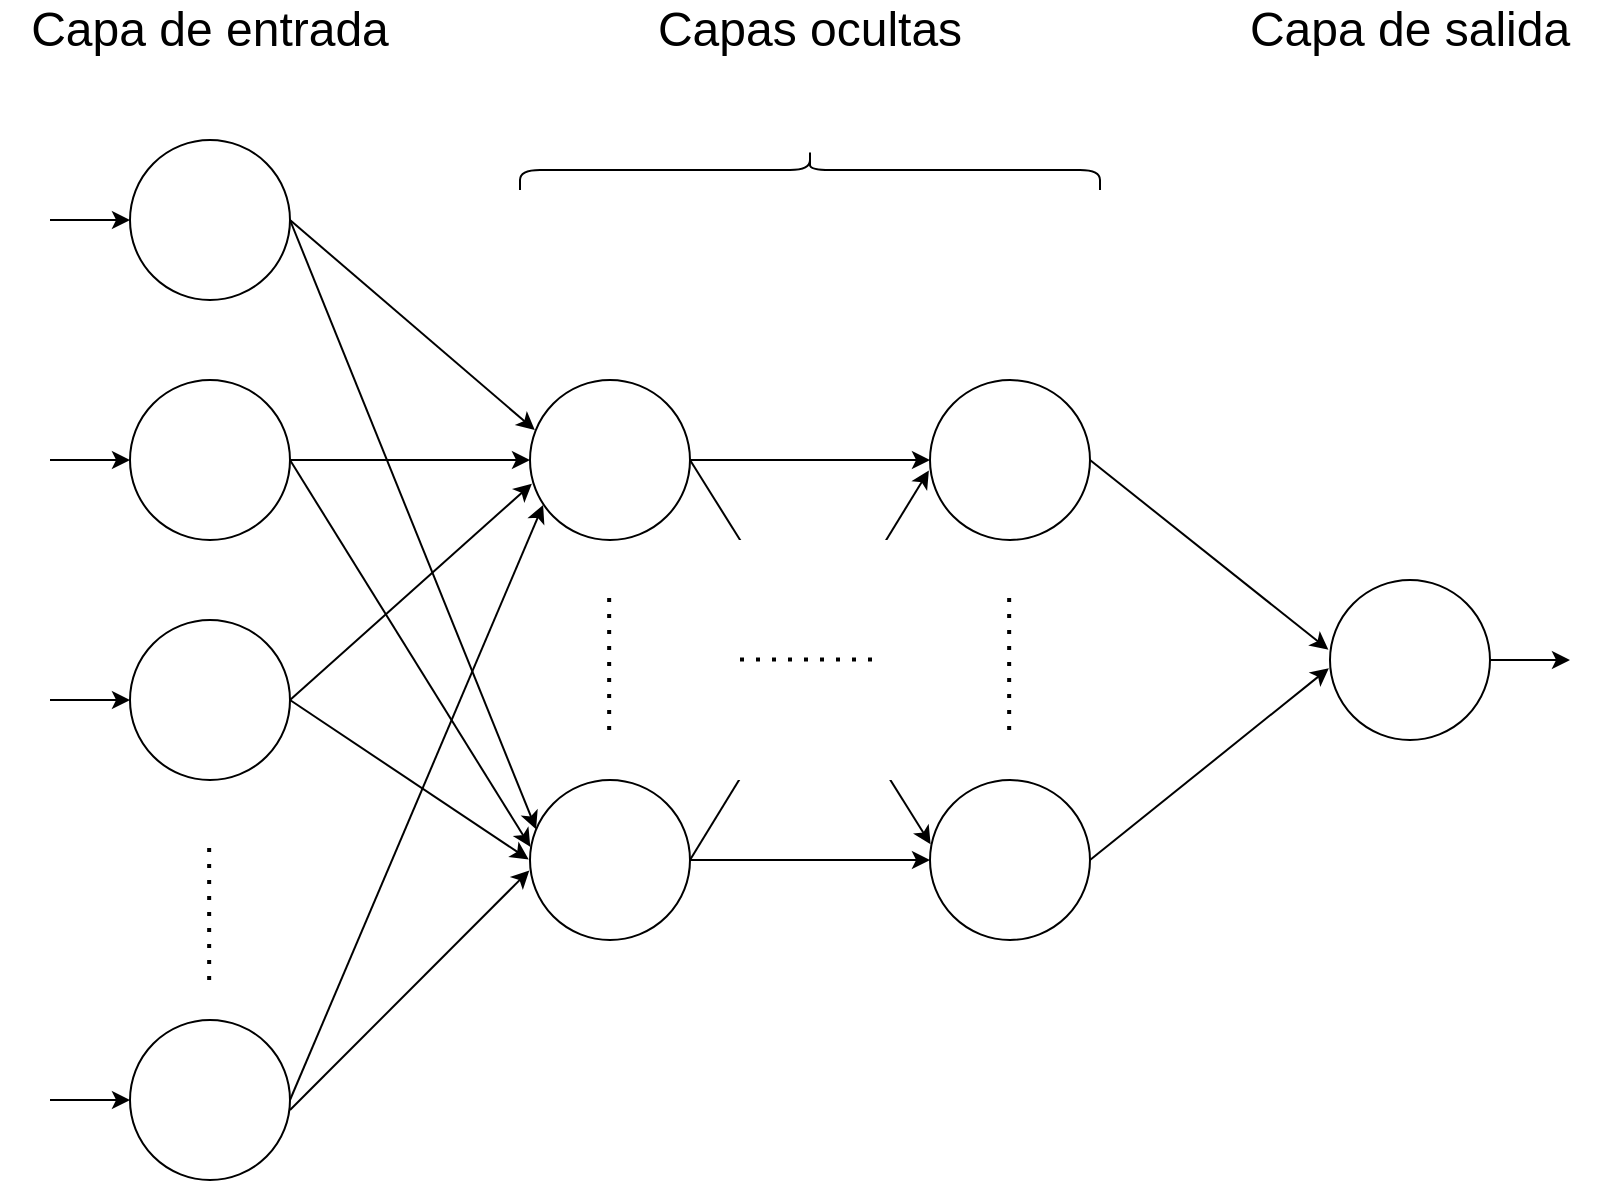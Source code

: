 <mxfile version="27.0.6">
  <diagram name="Page-1" id="9413ZzmbC4SLktjv5S51">
    <mxGraphModel dx="1722" dy="997" grid="1" gridSize="10" guides="1" tooltips="1" connect="1" arrows="1" fold="1" page="1" pageScale="1" pageWidth="850" pageHeight="1100" background="none" math="0" shadow="0">
      <root>
        <mxCell id="0" />
        <mxCell id="1" parent="0" />
        <mxCell id="z53P3aVGm_m0DSTrafrd-5" value="" style="ellipse;whiteSpace=wrap;html=1;aspect=fixed;container=0;" parent="1" vertex="1">
          <mxGeometry x="285" y="475" width="80" height="80" as="geometry" />
        </mxCell>
        <mxCell id="z53P3aVGm_m0DSTrafrd-6" value="" style="ellipse;whiteSpace=wrap;html=1;aspect=fixed;container=0;" parent="1" vertex="1">
          <mxGeometry x="285" y="675" width="80" height="80" as="geometry" />
        </mxCell>
        <mxCell id="z53P3aVGm_m0DSTrafrd-9" value="" style="ellipse;whiteSpace=wrap;html=1;aspect=fixed;container=0;" parent="1" vertex="1">
          <mxGeometry x="485" y="475" width="80" height="80" as="geometry" />
        </mxCell>
        <mxCell id="z53P3aVGm_m0DSTrafrd-10" value="" style="ellipse;whiteSpace=wrap;html=1;aspect=fixed;container=0;" parent="1" vertex="1">
          <mxGeometry x="485" y="675" width="80" height="80" as="geometry" />
        </mxCell>
        <mxCell id="z53P3aVGm_m0DSTrafrd-11" value="" style="ellipse;whiteSpace=wrap;html=1;aspect=fixed;container=0;" parent="1" vertex="1">
          <mxGeometry x="685" y="575" width="80" height="80" as="geometry" />
        </mxCell>
        <mxCell id="z53P3aVGm_m0DSTrafrd-1" value="" style="ellipse;whiteSpace=wrap;html=1;aspect=fixed;container=0;" parent="1" vertex="1">
          <mxGeometry x="85" y="355" width="80" height="80" as="geometry" />
        </mxCell>
        <mxCell id="z53P3aVGm_m0DSTrafrd-15" style="edgeStyle=orthogonalEdgeStyle;rounded=0;orthogonalLoop=1;jettySize=auto;html=1;entryX=0;entryY=0.5;entryDx=0;entryDy=0;" parent="1" source="z53P3aVGm_m0DSTrafrd-2" target="z53P3aVGm_m0DSTrafrd-5" edge="1">
          <mxGeometry relative="1" as="geometry" />
        </mxCell>
        <mxCell id="z53P3aVGm_m0DSTrafrd-2" value="" style="ellipse;whiteSpace=wrap;html=1;aspect=fixed;container=0;" parent="1" vertex="1">
          <mxGeometry x="85" y="475" width="80" height="80" as="geometry" />
        </mxCell>
        <mxCell id="z53P3aVGm_m0DSTrafrd-3" value="" style="ellipse;whiteSpace=wrap;html=1;aspect=fixed;container=0;" parent="1" vertex="1">
          <mxGeometry x="85" y="595" width="80" height="80" as="geometry" />
        </mxCell>
        <mxCell id="z53P3aVGm_m0DSTrafrd-16" style="rounded=0;orthogonalLoop=1;jettySize=auto;html=1;entryX=0.082;entryY=0.781;entryDx=0;entryDy=0;exitX=1;exitY=0.5;exitDx=0;exitDy=0;entryPerimeter=0;" parent="1" source="z53P3aVGm_m0DSTrafrd-4" target="z53P3aVGm_m0DSTrafrd-5" edge="1">
          <mxGeometry relative="1" as="geometry" />
        </mxCell>
        <mxCell id="z53P3aVGm_m0DSTrafrd-17" style="rounded=0;orthogonalLoop=1;jettySize=auto;html=1;entryX=-0.004;entryY=0.565;entryDx=0;entryDy=0;exitX=1;exitY=0.5;exitDx=0;exitDy=0;entryPerimeter=0;" parent="1" target="z53P3aVGm_m0DSTrafrd-6" edge="1">
          <mxGeometry relative="1" as="geometry">
            <mxPoint x="165" y="840" as="sourcePoint" />
            <mxPoint x="285" y="720" as="targetPoint" />
          </mxGeometry>
        </mxCell>
        <mxCell id="z53P3aVGm_m0DSTrafrd-4" value="" style="ellipse;whiteSpace=wrap;html=1;aspect=fixed;container=0;" parent="1" vertex="1">
          <mxGeometry x="85" y="795" width="80" height="80" as="geometry" />
        </mxCell>
        <mxCell id="z53P3aVGm_m0DSTrafrd-14" value="" style="endArrow=classic;html=1;rounded=0;exitX=1;exitY=0.5;exitDx=0;exitDy=0;entryX=0.03;entryY=0.313;entryDx=0;entryDy=0;entryPerimeter=0;" parent="1" source="z53P3aVGm_m0DSTrafrd-1" target="z53P3aVGm_m0DSTrafrd-5" edge="1">
          <mxGeometry width="50" height="50" relative="1" as="geometry">
            <mxPoint x="205" y="435" as="sourcePoint" />
            <mxPoint x="255" y="385" as="targetPoint" />
          </mxGeometry>
        </mxCell>
        <mxCell id="z53P3aVGm_m0DSTrafrd-20" style="rounded=0;orthogonalLoop=1;jettySize=auto;html=1;entryX=0.012;entryY=0.648;entryDx=0;entryDy=0;exitX=1;exitY=0.5;exitDx=0;exitDy=0;entryPerimeter=0;" parent="1" source="z53P3aVGm_m0DSTrafrd-3" target="z53P3aVGm_m0DSTrafrd-5" edge="1">
          <mxGeometry relative="1" as="geometry">
            <mxPoint x="285" y="935" as="sourcePoint" />
            <mxPoint x="405" y="615" as="targetPoint" />
          </mxGeometry>
        </mxCell>
        <mxCell id="z53P3aVGm_m0DSTrafrd-21" style="rounded=0;orthogonalLoop=1;jettySize=auto;html=1;exitX=1;exitY=0.5;exitDx=0;exitDy=0;entryX=-0.008;entryY=0.497;entryDx=0;entryDy=0;entryPerimeter=0;" parent="1" source="z53P3aVGm_m0DSTrafrd-3" target="z53P3aVGm_m0DSTrafrd-6" edge="1">
          <mxGeometry relative="1" as="geometry">
            <mxPoint x="265" y="725" as="sourcePoint" />
            <mxPoint x="280" y="715" as="targetPoint" />
          </mxGeometry>
        </mxCell>
        <mxCell id="z53P3aVGm_m0DSTrafrd-22" style="rounded=0;orthogonalLoop=1;jettySize=auto;html=1;entryX=0.002;entryY=0.418;entryDx=0;entryDy=0;exitX=1;exitY=0.5;exitDx=0;exitDy=0;entryPerimeter=0;" parent="1" source="z53P3aVGm_m0DSTrafrd-2" target="z53P3aVGm_m0DSTrafrd-6" edge="1">
          <mxGeometry relative="1" as="geometry">
            <mxPoint x="195" y="515" as="sourcePoint" />
            <mxPoint x="315" y="515" as="targetPoint" />
          </mxGeometry>
        </mxCell>
        <mxCell id="z53P3aVGm_m0DSTrafrd-23" value="" style="endArrow=classic;html=1;rounded=0;exitX=1;exitY=0.5;exitDx=0;exitDy=0;entryX=0.038;entryY=0.308;entryDx=0;entryDy=0;entryPerimeter=0;" parent="1" source="z53P3aVGm_m0DSTrafrd-1" target="z53P3aVGm_m0DSTrafrd-6" edge="1">
          <mxGeometry width="50" height="50" relative="1" as="geometry">
            <mxPoint x="215" y="445" as="sourcePoint" />
            <mxPoint x="335" y="565" as="targetPoint" />
          </mxGeometry>
        </mxCell>
        <mxCell id="z53P3aVGm_m0DSTrafrd-25" value="" style="endArrow=classic;html=1;rounded=0;exitX=1;exitY=0.5;exitDx=0;exitDy=0;entryX=-0.007;entryY=0.565;entryDx=0;entryDy=0;entryPerimeter=0;" parent="1" source="z53P3aVGm_m0DSTrafrd-6" target="z53P3aVGm_m0DSTrafrd-9" edge="1">
          <mxGeometry width="50" height="50" relative="1" as="geometry">
            <mxPoint x="425" y="615" as="sourcePoint" />
            <mxPoint x="545" y="735" as="targetPoint" />
          </mxGeometry>
        </mxCell>
        <mxCell id="z53P3aVGm_m0DSTrafrd-26" value="" style="endArrow=classic;html=1;rounded=0;exitX=1;exitY=0.5;exitDx=0;exitDy=0;entryX=0;entryY=0.5;entryDx=0;entryDy=0;" parent="1" source="z53P3aVGm_m0DSTrafrd-6" target="z53P3aVGm_m0DSTrafrd-10" edge="1">
          <mxGeometry width="50" height="50" relative="1" as="geometry">
            <mxPoint x="455" y="665" as="sourcePoint" />
            <mxPoint x="575" y="785" as="targetPoint" />
          </mxGeometry>
        </mxCell>
        <mxCell id="z53P3aVGm_m0DSTrafrd-27" value="" style="endArrow=classic;html=1;rounded=0;exitX=1;exitY=0.5;exitDx=0;exitDy=0;entryX=0.004;entryY=0.402;entryDx=0;entryDy=0;entryPerimeter=0;" parent="1" source="z53P3aVGm_m0DSTrafrd-5" target="z53P3aVGm_m0DSTrafrd-10" edge="1">
          <mxGeometry width="50" height="50" relative="1" as="geometry">
            <mxPoint x="475" y="725" as="sourcePoint" />
            <mxPoint x="485" y="700" as="targetPoint" />
          </mxGeometry>
        </mxCell>
        <mxCell id="z53P3aVGm_m0DSTrafrd-28" value="" style="endArrow=classic;html=1;rounded=0;exitX=1;exitY=0.5;exitDx=0;exitDy=0;entryX=0;entryY=0.5;entryDx=0;entryDy=0;" parent="1" source="z53P3aVGm_m0DSTrafrd-5" target="z53P3aVGm_m0DSTrafrd-9" edge="1">
          <mxGeometry width="50" height="50" relative="1" as="geometry">
            <mxPoint x="345" y="535" as="sourcePoint" />
            <mxPoint x="465" y="655" as="targetPoint" />
          </mxGeometry>
        </mxCell>
        <mxCell id="z53P3aVGm_m0DSTrafrd-29" value="" style="endArrow=classic;html=1;rounded=0;exitX=1;exitY=0.5;exitDx=0;exitDy=0;entryX=-0.01;entryY=0.436;entryDx=0;entryDy=0;entryPerimeter=0;" parent="1" source="z53P3aVGm_m0DSTrafrd-9" target="z53P3aVGm_m0DSTrafrd-11" edge="1">
          <mxGeometry width="50" height="50" relative="1" as="geometry">
            <mxPoint x="605" y="575" as="sourcePoint" />
            <mxPoint x="670" y="610" as="targetPoint" />
          </mxGeometry>
        </mxCell>
        <mxCell id="z53P3aVGm_m0DSTrafrd-30" value="" style="endArrow=classic;html=1;rounded=0;exitX=1;exitY=0.5;exitDx=0;exitDy=0;entryX=-0.007;entryY=0.551;entryDx=0;entryDy=0;entryPerimeter=0;" parent="1" source="z53P3aVGm_m0DSTrafrd-10" target="z53P3aVGm_m0DSTrafrd-11" edge="1">
          <mxGeometry width="50" height="50" relative="1" as="geometry">
            <mxPoint x="655" y="705" as="sourcePoint" />
            <mxPoint x="775" y="825" as="targetPoint" />
          </mxGeometry>
        </mxCell>
        <mxCell id="z53P3aVGm_m0DSTrafrd-32" value="" style="endArrow=classic;html=1;rounded=0;exitX=1;exitY=0.5;exitDx=0;exitDy=0;" parent="1" source="z53P3aVGm_m0DSTrafrd-11" edge="1">
          <mxGeometry width="50" height="50" relative="1" as="geometry">
            <mxPoint x="825" y="615" as="sourcePoint" />
            <mxPoint x="805" y="615" as="targetPoint" />
          </mxGeometry>
        </mxCell>
        <mxCell id="z53P3aVGm_m0DSTrafrd-35" style="rounded=0;orthogonalLoop=1;jettySize=auto;html=1;entryX=0;entryY=0.5;entryDx=0;entryDy=0;" parent="1" target="z53P3aVGm_m0DSTrafrd-4" edge="1">
          <mxGeometry relative="1" as="geometry">
            <mxPoint x="45" y="835" as="sourcePoint" />
            <mxPoint x="370" y="745" as="targetPoint" />
          </mxGeometry>
        </mxCell>
        <mxCell id="z53P3aVGm_m0DSTrafrd-36" style="rounded=0;orthogonalLoop=1;jettySize=auto;html=1;entryX=0;entryY=0.5;entryDx=0;entryDy=0;" parent="1" target="z53P3aVGm_m0DSTrafrd-3" edge="1">
          <mxGeometry relative="1" as="geometry">
            <mxPoint x="45" y="635" as="sourcePoint" />
            <mxPoint x="125" y="825" as="targetPoint" />
          </mxGeometry>
        </mxCell>
        <mxCell id="z53P3aVGm_m0DSTrafrd-37" style="rounded=0;orthogonalLoop=1;jettySize=auto;html=1;entryX=0;entryY=0.5;entryDx=0;entryDy=0;" parent="1" target="z53P3aVGm_m0DSTrafrd-2" edge="1">
          <mxGeometry relative="1" as="geometry">
            <mxPoint x="45" y="515" as="sourcePoint" />
            <mxPoint x="155" y="695" as="targetPoint" />
          </mxGeometry>
        </mxCell>
        <mxCell id="z53P3aVGm_m0DSTrafrd-38" style="rounded=0;orthogonalLoop=1;jettySize=auto;html=1;entryX=0;entryY=0.5;entryDx=0;entryDy=0;" parent="1" target="z53P3aVGm_m0DSTrafrd-1" edge="1">
          <mxGeometry relative="1" as="geometry">
            <mxPoint x="45" y="395" as="sourcePoint" />
            <mxPoint x="205" y="605" as="targetPoint" />
          </mxGeometry>
        </mxCell>
        <mxCell id="z53P3aVGm_m0DSTrafrd-41" value="" style="endArrow=none;dashed=1;html=1;dashPattern=1 3;strokeWidth=2;rounded=0;targetPerimeterSpacing=0;sourcePerimeterSpacing=0;endSize=0;startSize=0;jumpSize=9;" parent="1" edge="1">
          <mxGeometry width="50" height="50" relative="1" as="geometry">
            <mxPoint x="524.58" y="650" as="sourcePoint" />
            <mxPoint x="524.58" y="580" as="targetPoint" />
          </mxGeometry>
        </mxCell>
        <mxCell id="z53P3aVGm_m0DSTrafrd-42" value="" style="endArrow=none;dashed=1;html=1;dashPattern=1 3;strokeWidth=2;rounded=0;targetPerimeterSpacing=0;sourcePerimeterSpacing=0;endSize=0;startSize=0;jumpSize=9;" parent="1" edge="1">
          <mxGeometry width="50" height="50" relative="1" as="geometry">
            <mxPoint x="324.58" y="650" as="sourcePoint" />
            <mxPoint x="324.58" y="580" as="targetPoint" />
          </mxGeometry>
        </mxCell>
        <mxCell id="z53P3aVGm_m0DSTrafrd-43" value="" style="endArrow=none;dashed=1;html=1;dashPattern=1 3;strokeWidth=2;rounded=0;targetPerimeterSpacing=0;sourcePerimeterSpacing=0;endSize=0;startSize=0;jumpSize=9;" parent="1" edge="1">
          <mxGeometry width="50" height="50" relative="1" as="geometry">
            <mxPoint x="124.58" y="775" as="sourcePoint" />
            <mxPoint x="124.58" y="705" as="targetPoint" />
          </mxGeometry>
        </mxCell>
        <mxCell id="z53P3aVGm_m0DSTrafrd-45" value="" style="rounded=0;whiteSpace=wrap;html=1;strokeColor=none;" parent="1" vertex="1">
          <mxGeometry x="365" y="555" width="120" height="120" as="geometry" />
        </mxCell>
        <mxCell id="z53P3aVGm_m0DSTrafrd-44" value="" style="endArrow=none;dashed=1;html=1;dashPattern=1 3;strokeWidth=2;rounded=0;targetPerimeterSpacing=0;sourcePerimeterSpacing=0;endSize=0;startSize=0;jumpSize=9;" parent="1" edge="1">
          <mxGeometry width="50" height="50" relative="1" as="geometry">
            <mxPoint x="390" y="614.8" as="sourcePoint" />
            <mxPoint x="460" y="614.8" as="targetPoint" />
          </mxGeometry>
        </mxCell>
        <mxCell id="z53P3aVGm_m0DSTrafrd-48" value="Capa de entrada" style="text;html=1;align=center;verticalAlign=middle;whiteSpace=wrap;rounded=0;fontSize=24;" parent="1" vertex="1">
          <mxGeometry x="20" y="285" width="210" height="30" as="geometry" />
        </mxCell>
        <mxCell id="z53P3aVGm_m0DSTrafrd-49" value="Capas ocultas" style="text;html=1;align=center;verticalAlign=middle;whiteSpace=wrap;rounded=0;fontSize=24;" parent="1" vertex="1">
          <mxGeometry x="320" y="285" width="210" height="30" as="geometry" />
        </mxCell>
        <mxCell id="z53P3aVGm_m0DSTrafrd-50" value="Capa de salida" style="text;html=1;align=center;verticalAlign=middle;whiteSpace=wrap;rounded=0;fontSize=24;" parent="1" vertex="1">
          <mxGeometry x="620" y="285" width="210" height="30" as="geometry" />
        </mxCell>
        <mxCell id="z53P3aVGm_m0DSTrafrd-51" value="" style="shape=curlyBracket;whiteSpace=wrap;html=1;rounded=1;flipH=1;labelPosition=right;verticalLabelPosition=middle;align=left;verticalAlign=middle;rotation=-90;" parent="1" vertex="1">
          <mxGeometry x="415" y="225" width="20" height="290" as="geometry" />
        </mxCell>
      </root>
    </mxGraphModel>
  </diagram>
</mxfile>
